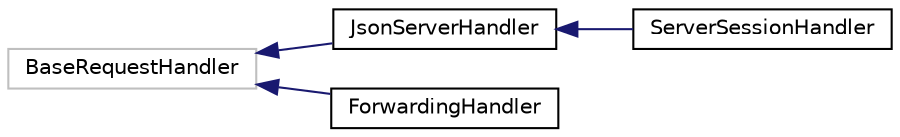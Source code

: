 digraph "Graphical Class Hierarchy"
{
 // LATEX_PDF_SIZE
  edge [fontname="Helvetica",fontsize="10",labelfontname="Helvetica",labelfontsize="10"];
  node [fontname="Helvetica",fontsize="10",shape=record];
  rankdir="LR";
  Node45 [label="BaseRequestHandler",height=0.2,width=0.4,color="grey75", fillcolor="white", style="filled",tooltip=" "];
  Node45 -> Node0 [dir="back",color="midnightblue",fontsize="10",style="solid",fontname="Helvetica"];
  Node0 [label="JsonServerHandler",height=0.2,width=0.4,color="black", fillcolor="white", style="filled",URL="$classp3lib_1_1json__networking_1_1JsonServerHandler.html",tooltip=" "];
  Node0 -> Node1 [dir="back",color="midnightblue",fontsize="10",style="solid",fontname="Helvetica"];
  Node1 [label="ServerSessionHandler",height=0.2,width=0.4,color="black", fillcolor="white", style="filled",URL="$classtest__json__networking_1_1ServerSessionHandler.html",tooltip=" "];
  Node45 -> Node48 [dir="back",color="midnightblue",fontsize="10",style="solid",fontname="Helvetica"];
  Node48 [label="ForwardingHandler",height=0.2,width=0.4,color="black", fillcolor="white", style="filled",URL="$classp3lib_1_1ssh_1_1ForwardingHandler.html",tooltip=" "];
}
